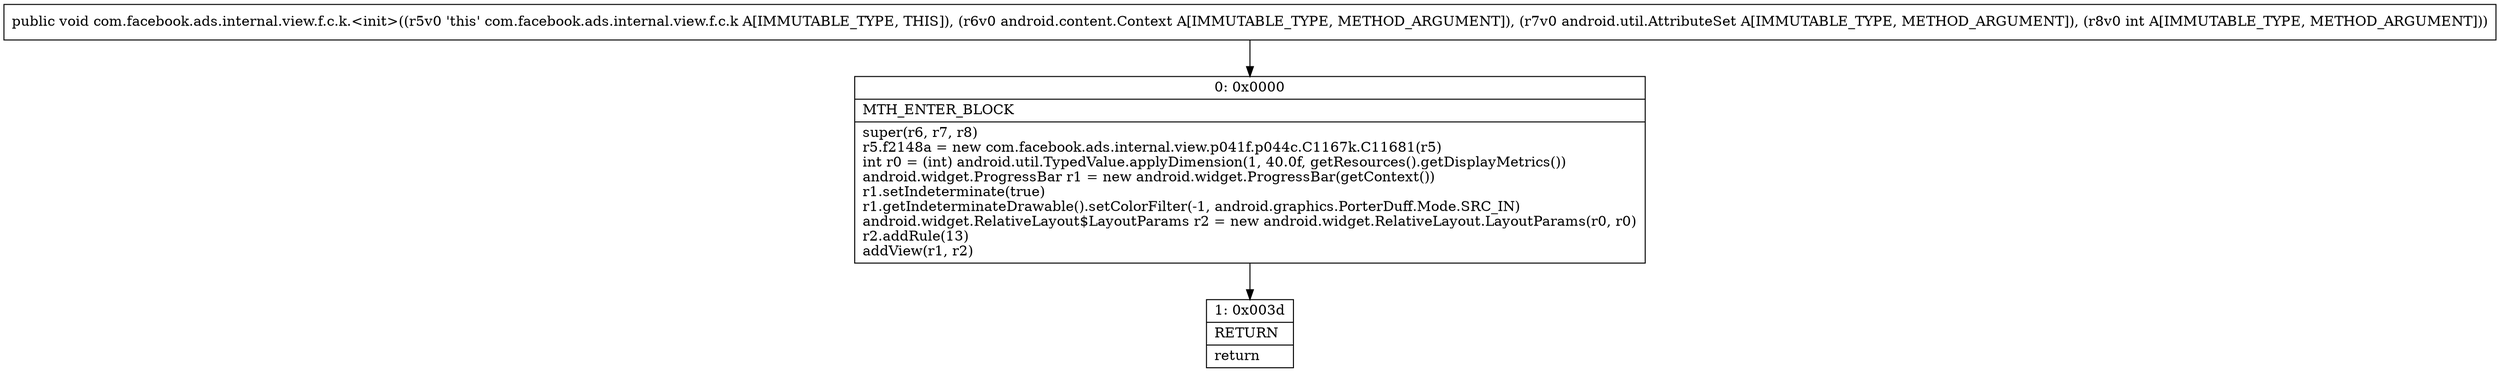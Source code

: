 digraph "CFG forcom.facebook.ads.internal.view.f.c.k.\<init\>(Landroid\/content\/Context;Landroid\/util\/AttributeSet;I)V" {
Node_0 [shape=record,label="{0\:\ 0x0000|MTH_ENTER_BLOCK\l|super(r6, r7, r8)\lr5.f2148a = new com.facebook.ads.internal.view.p041f.p044c.C1167k.C11681(r5)\lint r0 = (int) android.util.TypedValue.applyDimension(1, 40.0f, getResources().getDisplayMetrics())\landroid.widget.ProgressBar r1 = new android.widget.ProgressBar(getContext())\lr1.setIndeterminate(true)\lr1.getIndeterminateDrawable().setColorFilter(\-1, android.graphics.PorterDuff.Mode.SRC_IN)\landroid.widget.RelativeLayout$LayoutParams r2 = new android.widget.RelativeLayout.LayoutParams(r0, r0)\lr2.addRule(13)\laddView(r1, r2)\l}"];
Node_1 [shape=record,label="{1\:\ 0x003d|RETURN\l|return\l}"];
MethodNode[shape=record,label="{public void com.facebook.ads.internal.view.f.c.k.\<init\>((r5v0 'this' com.facebook.ads.internal.view.f.c.k A[IMMUTABLE_TYPE, THIS]), (r6v0 android.content.Context A[IMMUTABLE_TYPE, METHOD_ARGUMENT]), (r7v0 android.util.AttributeSet A[IMMUTABLE_TYPE, METHOD_ARGUMENT]), (r8v0 int A[IMMUTABLE_TYPE, METHOD_ARGUMENT])) }"];
MethodNode -> Node_0;
Node_0 -> Node_1;
}


